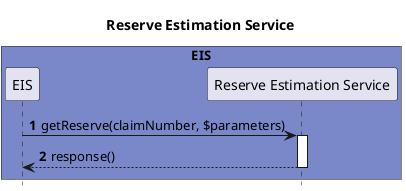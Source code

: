 @startuml
'!theme sketchy-outline

title Reserve Estimation Service
autonumber

'Style
hide footbox
skinparam TitleBorderThickness 0
skinparam responseMessageBelowArrow true
skinparam shadowing false
skinparam defaultFontName Raleway
'LAYOUT_AS_SKETCH()

box "EIS" #7A87C8
participant EIS
participant "Reserve Estimation Service" as RES
end box

EIS-> RES: getReserve(claimNumber, $parameters)
activate RES
return response()

@enduml